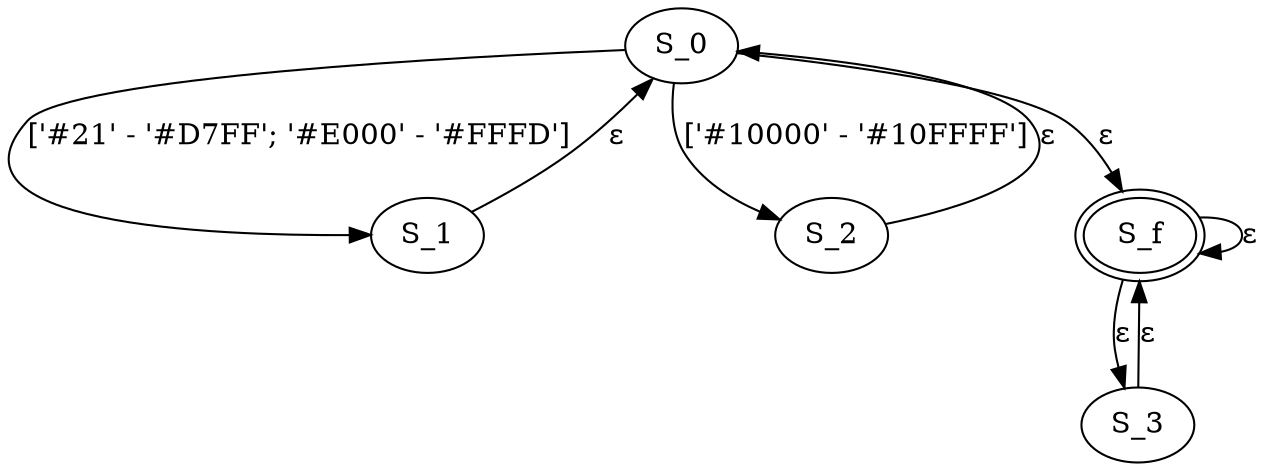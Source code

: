 digraph rgfsa {
  /* Circles-and-arrows diagram of FSA from right-regular grammar. 
     Generated by rg-to-dot.xsl.
     Input:file:/Users/cmsmcq/2021/gingersnap/toys/g012.fsa.xml
     Generated:2021-01-17T12:43:07.797974-07:00 */

S_0 [label="S_0"]
S_1 [label="S_1"]
S_2 [label="S_2"]
S_3 [label="S_3"]
S_f [label="S_f" peripheries=2]
S_0 -> S_1 [label="['#21' - '#D7FF'; '#E000' - '#FFFD']"];
S_0 -> S_2 [label="['#10000' - '#10FFFF']"];
S_0 -> S_f [label="ε"];
S_1 -> S_0 [label="ε"];
S_2 -> S_0 [label="ε"];
S_3 -> S_f [label="ε"];
S_f -> S_3 [label="ε"];
S_f -> S_f [label="ε"];
}
